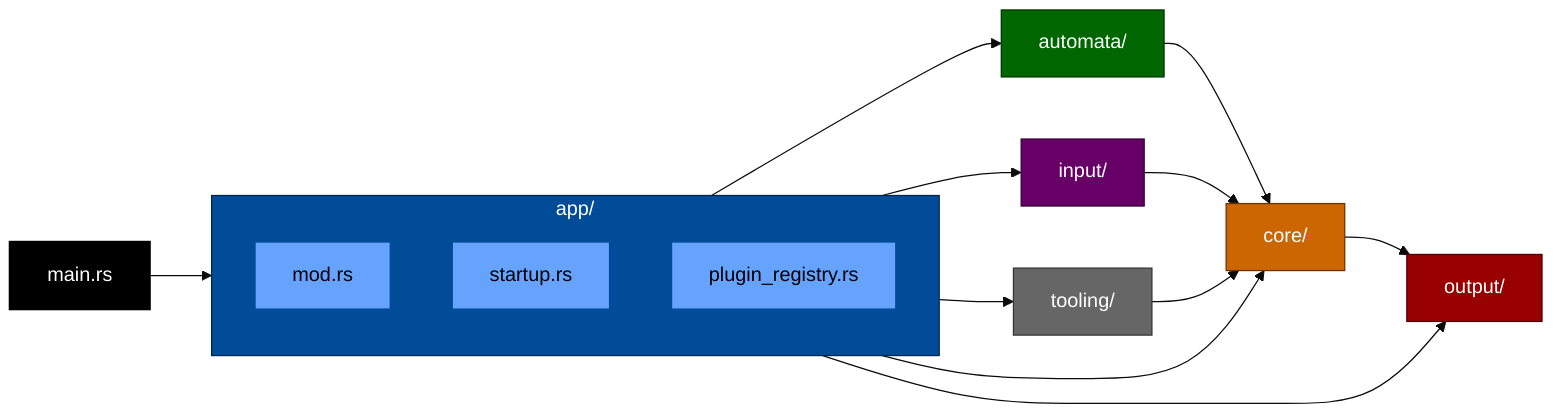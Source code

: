 %%{init: {"theme":"base", "flowchart": { "htmlLabels": false }}}%%
flowchart LR
    %% Top-level Application (main and app)
    main[main.rs]

    subgraph APP["app/"]
        direction TB
        app_mod[mod.rs]
        startup[startup.rs]
        plugin_registry[plugin_registry.rs]
    end

    %% Other crates (as external references)
    CORE["core/"]
    AUTOMATA["automata/"]
    INPUT["input/"]
    OUTPUT["output/"]
    DEVTOOLS["tooling/"]

    %% Crate interaction edges
    main --> APP
    APP --> CORE & AUTOMATA & INPUT & OUTPUT & DEVTOOLS

    AUTOMATA --> CORE
    INPUT --> CORE
    DEVTOOLS --> CORE
    CORE --> OUTPUT

    %% Style definitions for nodes/clusters
    classDef c_main        fill:#000000,stroke:#000000,color:#ffffff,stroke-width:2px
    classDef c_app_root    fill:#004C99,stroke:#00264d,color:#ffffff
    classDef c_app_child   fill:#66A3FF,stroke:#004C99,color:#000000
    classDef c_app_leaf    fill:#B3D1FF,stroke:#66A3FF,color:#000000
    classDef c_core_root   fill:#CC6600,stroke:#663300,color:#ffffff
    classDef c_core_child  fill:#FFCC99,stroke:#CC6600,color:#000000
    classDef c_core_leaf   fill:#FFE6CC,stroke:#FFCC99,color:#000000
    classDef c_aut_root    fill:#006600,stroke:#003300,color:#ffffff
    classDef c_aut_child   fill:#66CC66,stroke:#006600,color:#000000
    classDef c_aut_leaf    fill:#BFF0BF,stroke:#66CC66,color:#000000
    classDef c_inp_root    fill:#660066,stroke:#330033,color:#ffffff
    classDef c_inp_child   fill:#CC66CC,stroke:#660066,color:#000000
    classDef c_inp_leaf    fill:#E8B3E8,stroke:#CC66CC,color:#000000
    classDef c_out_root    fill:#990000,stroke:#4d0000,color:#ffffff
    classDef c_out_child   fill:#FF9999,stroke:#990000,color:#000000
    classDef c_out_leaf    fill:#FFCACA,stroke:#FF9999,color:#000000
    classDef c_dev_root    fill:#666666,stroke:#333333,color:#ffffff
    classDef c_dev_child   fill:#B3B3B3,stroke:#666666,color:#000000
    classDef c_dev_leaf    fill:#E0E0E0,stroke:#B3B3B3,color:#000000

    class main c_main
    class APP c_app_root
    class app_mod,startup,plugin_registry c_app_child

    class CORE c_core_root
    class AUTOMATA c_aut_root
    class INPUT c_inp_root
    class OUTPUT c_out_root
    class DEVTOOLS c_dev_root

    %% Clickable links to other crate diagrams (relative paths)
    click CORE "core.mmd" "View Core crate diagram"
    click AUTOMATA "automata.mmd" "View Automata crate diagram"
    click INPUT "input.mmd" "View Input crate diagram"
    click OUTPUT "output.mmd" "View Output crate diagram"
    click DEVTOOLS "tooling.mmd" "View DevTools crate diagram"